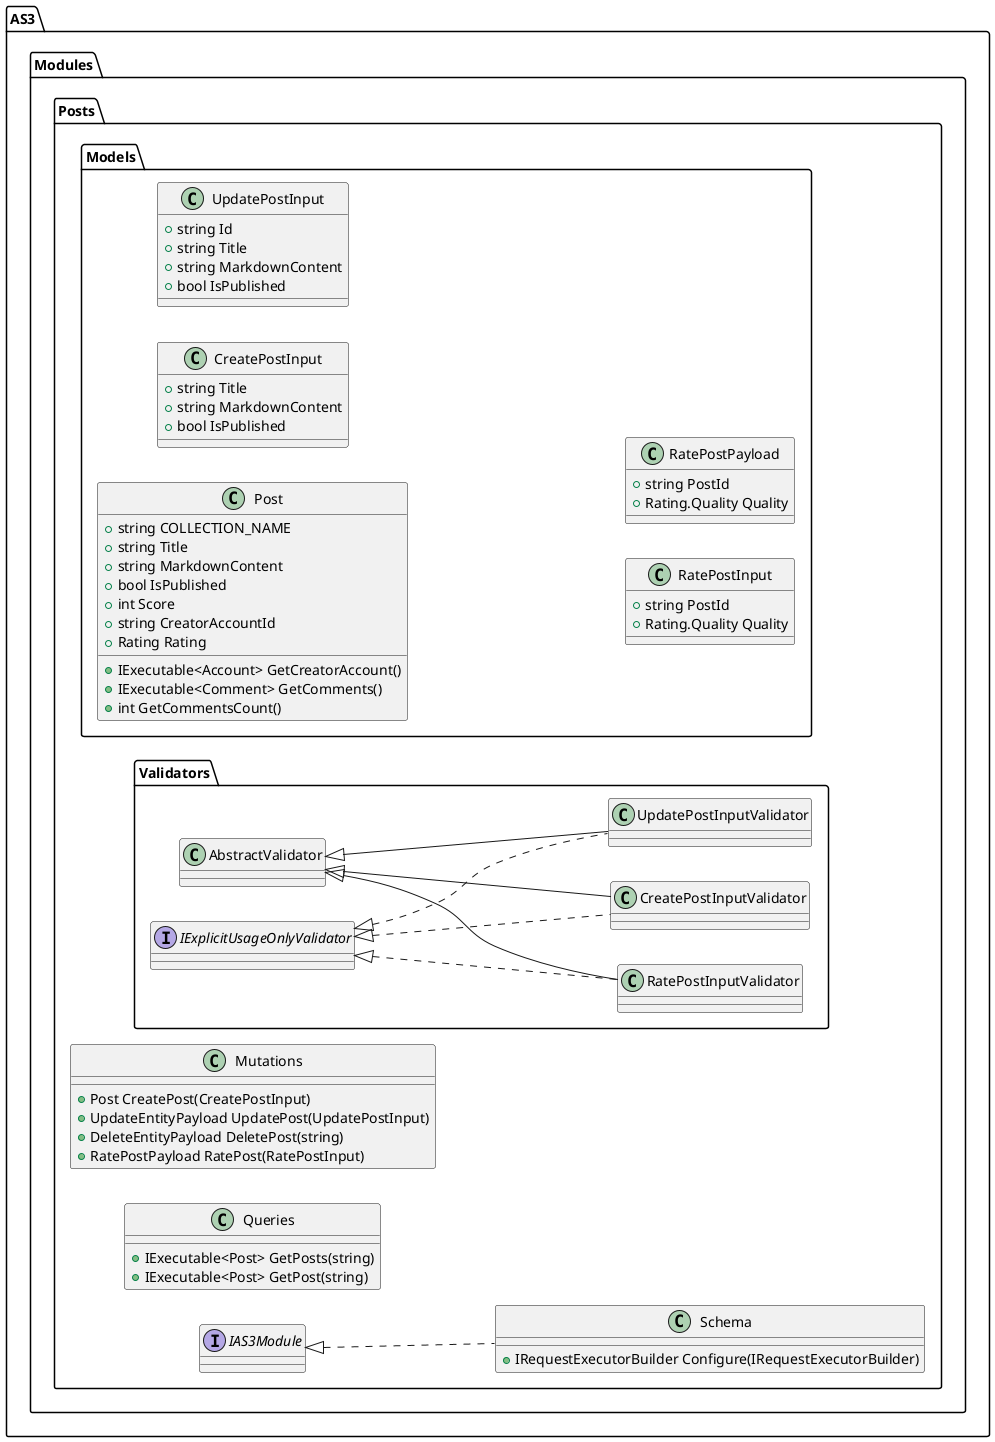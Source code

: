 @startuml AS3.Modules.Posts
left to right direction

namespace AS3 {
  namespace Modules {
    namespace Posts {
      namespace Models {
        class Post {
          +string COLLECTION_NAME
          +string Title
          +string MarkdownContent
          +bool IsPublished
          +int Score
          +string CreatorAccountId
          +Rating Rating
          +IExecutable<Account> GetCreatorAccount()
          +IExecutable<Comment> GetComments()
          +int GetCommentsCount()
        }

        class CreatePostInput {
          +string Title
          +string MarkdownContent
          +bool IsPublished
        }

        class UpdatePostInput {
          +string Id
          +string Title
          +string MarkdownContent
          +bool IsPublished
        }

        class RatePostInput {
          +string PostId
          +Rating.Quality Quality
        }

        class RatePostPayload {
          +string PostId
          +Rating.Quality Quality
        }
      }

      namespace Validators {
        class CreatePostInputValidator extends AbstractValidator implements IExplicitUsageOnlyValidator
        class UpdatePostInputValidator extends AbstractValidator implements IExplicitUsageOnlyValidator
        class RatePostInputValidator extends AbstractValidator implements IExplicitUsageOnlyValidator
      }

      class Mutations {
        +Post CreatePost(CreatePostInput)
        +UpdateEntityPayload UpdatePost(UpdatePostInput)
        +DeleteEntityPayload DeletePost(string)
        +RatePostPayload RatePost(RatePostInput)
      }

      class Queries {
        +IExecutable<Post> GetPosts(string)
        +IExecutable<Post> GetPost(string)
      }

      class Schema implements IAS3Module {
        +IRequestExecutorBuilder Configure(IRequestExecutorBuilder)
      }
    }
  }
}


@enduml
